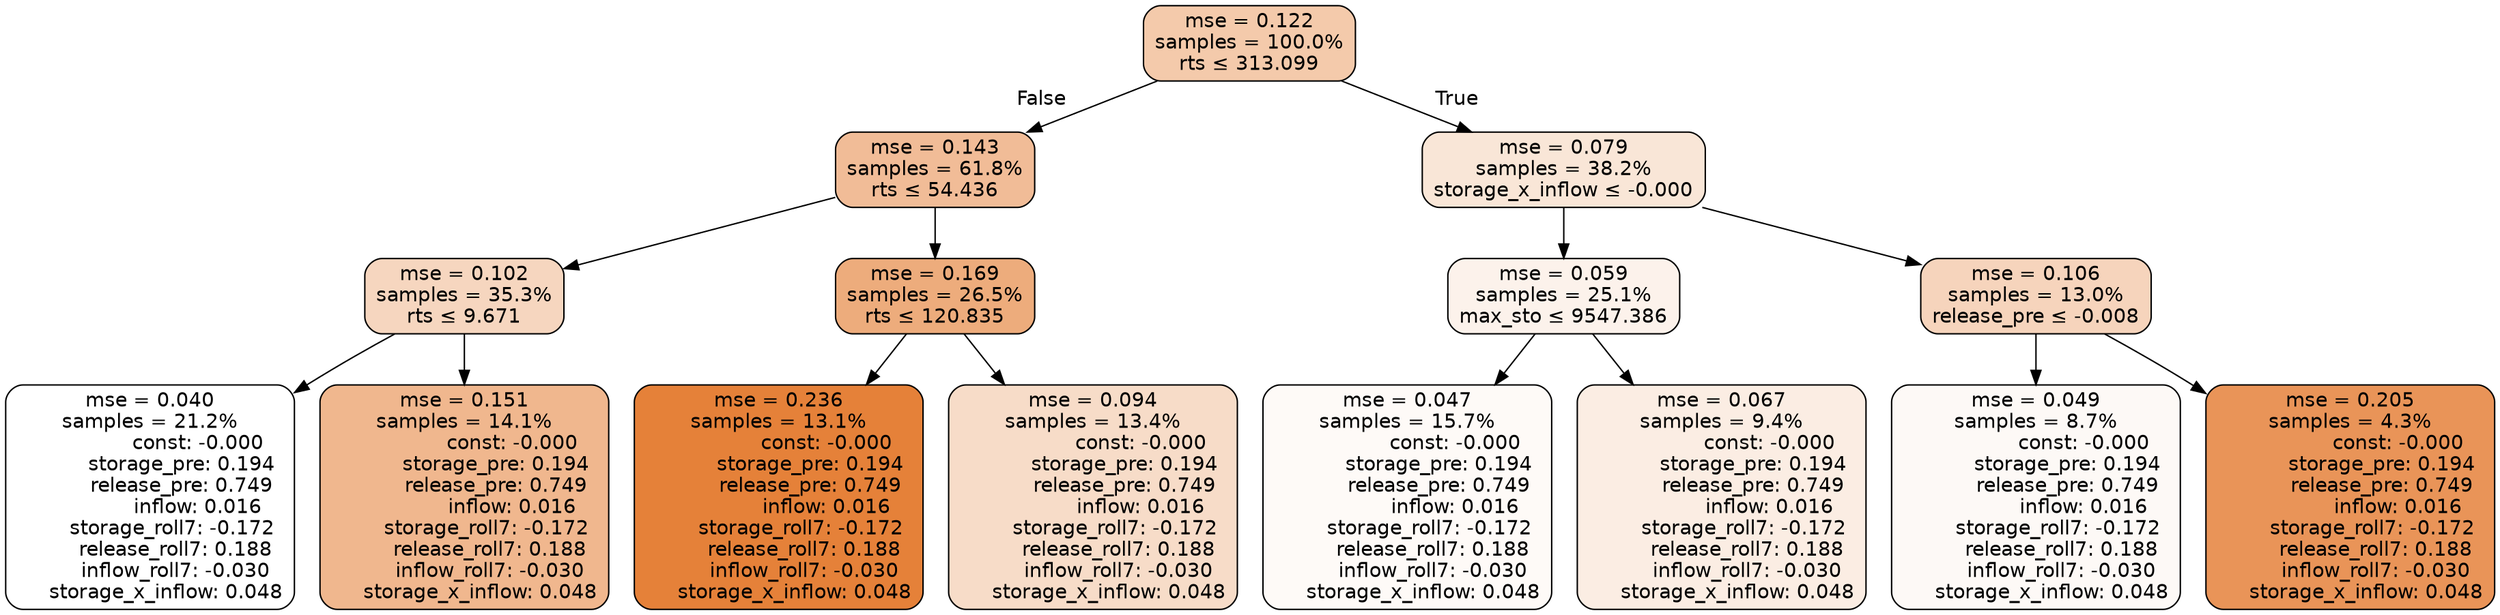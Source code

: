 digraph tree {
node [shape=rectangle, style="filled, rounded", color="black", fontname=helvetica] ;
edge [fontname=helvetica] ;
	"0" [label="mse = 0.122
samples = 100.0%
rts &le; 313.099", fillcolor="#f4caab"]
	"1" [label="mse = 0.143
samples = 61.8%
rts &le; 54.436", fillcolor="#f1bc97"]
	"2" [label="mse = 0.102
samples = 35.3%
rts &le; 9.671", fillcolor="#f6d6bf"]
	"3" [label="mse = 0.040
samples = 21.2%
               const: -0.000
          storage_pre: 0.194
          release_pre: 0.749
               inflow: 0.016
       storage_roll7: -0.172
        release_roll7: 0.188
        inflow_roll7: -0.030
     storage_x_inflow: 0.048", fillcolor="#ffffff"]
	"4" [label="mse = 0.151
samples = 14.1%
               const: -0.000
          storage_pre: 0.194
          release_pre: 0.749
               inflow: 0.016
       storage_roll7: -0.172
        release_roll7: 0.188
        inflow_roll7: -0.030
     storage_x_inflow: 0.048", fillcolor="#f0b78e"]
	"5" [label="mse = 0.169
samples = 26.5%
rts &le; 120.835", fillcolor="#edac7c"]
	"6" [label="mse = 0.236
samples = 13.1%
               const: -0.000
          storage_pre: 0.194
          release_pre: 0.749
               inflow: 0.016
       storage_roll7: -0.172
        release_roll7: 0.188
        inflow_roll7: -0.030
     storage_x_inflow: 0.048", fillcolor="#e58139"]
	"7" [label="mse = 0.094
samples = 13.4%
               const: -0.000
          storage_pre: 0.194
          release_pre: 0.749
               inflow: 0.016
       storage_roll7: -0.172
        release_roll7: 0.188
        inflow_roll7: -0.030
     storage_x_inflow: 0.048", fillcolor="#f7dcc8"]
	"8" [label="mse = 0.079
samples = 38.2%
storage_x_inflow &le; -0.000", fillcolor="#f9e6d7"]
	"9" [label="mse = 0.059
samples = 25.1%
max_sto &le; 9547.386", fillcolor="#fcf2eb"]
	"10" [label="mse = 0.047
samples = 15.7%
               const: -0.000
          storage_pre: 0.194
          release_pre: 0.749
               inflow: 0.016
       storage_roll7: -0.172
        release_roll7: 0.188
        inflow_roll7: -0.030
     storage_x_inflow: 0.048", fillcolor="#fefaf7"]
	"11" [label="mse = 0.067
samples = 9.4%
               const: -0.000
          storage_pre: 0.194
          release_pre: 0.749
               inflow: 0.016
       storage_roll7: -0.172
        release_roll7: 0.188
        inflow_roll7: -0.030
     storage_x_inflow: 0.048", fillcolor="#fbede3"]
	"12" [label="mse = 0.106
samples = 13.0%
release_pre &le; -0.008", fillcolor="#f6d4bc"]
	"13" [label="mse = 0.049
samples = 8.7%
               const: -0.000
          storage_pre: 0.194
          release_pre: 0.749
               inflow: 0.016
       storage_roll7: -0.172
        release_roll7: 0.188
        inflow_roll7: -0.030
     storage_x_inflow: 0.048", fillcolor="#fdf9f6"]
	"14" [label="mse = 0.205
samples = 4.3%
               const: -0.000
          storage_pre: 0.194
          release_pre: 0.749
               inflow: 0.016
       storage_roll7: -0.172
        release_roll7: 0.188
        inflow_roll7: -0.030
     storage_x_inflow: 0.048", fillcolor="#e99458"]

	"0" -> "1" [labeldistance=2.5, labelangle=45, headlabel="False"]
	"1" -> "2"
	"2" -> "3"
	"2" -> "4"
	"1" -> "5"
	"5" -> "6"
	"5" -> "7"
	"0" -> "8" [labeldistance=2.5, labelangle=-45, headlabel="True"]
	"8" -> "9"
	"9" -> "10"
	"9" -> "11"
	"8" -> "12"
	"12" -> "13"
	"12" -> "14"
}